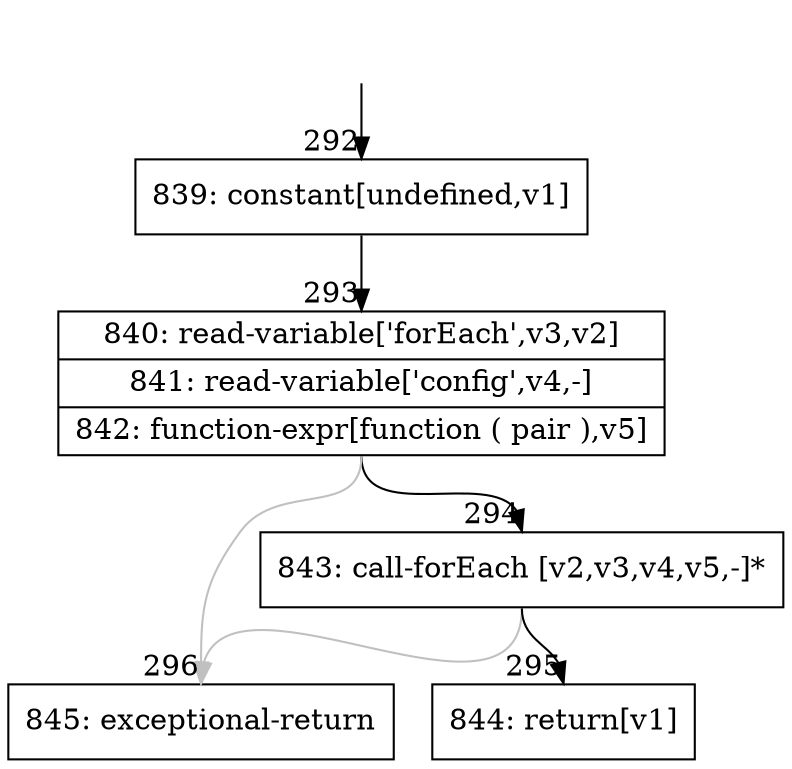 digraph {
rankdir="TD"
BB_entry31[shape=none,label=""];
BB_entry31 -> BB292 [tailport=s, headport=n, headlabel="    292"]
BB292 [shape=record label="{839: constant[undefined,v1]}" ] 
BB292 -> BB293 [tailport=s, headport=n, headlabel="      293"]
BB293 [shape=record label="{840: read-variable['forEach',v3,v2]|841: read-variable['config',v4,-]|842: function-expr[function ( pair ),v5]}" ] 
BB293 -> BB294 [tailport=s, headport=n, headlabel="      294"]
BB293 -> BB296 [tailport=s, headport=n, color=gray, headlabel="      296"]
BB294 [shape=record label="{843: call-forEach [v2,v3,v4,v5,-]*}" ] 
BB294 -> BB295 [tailport=s, headport=n, headlabel="      295"]
BB294 -> BB296 [tailport=s, headport=n, color=gray]
BB295 [shape=record label="{844: return[v1]}" ] 
BB296 [shape=record label="{845: exceptional-return}" ] 
//#$~ 539
}
